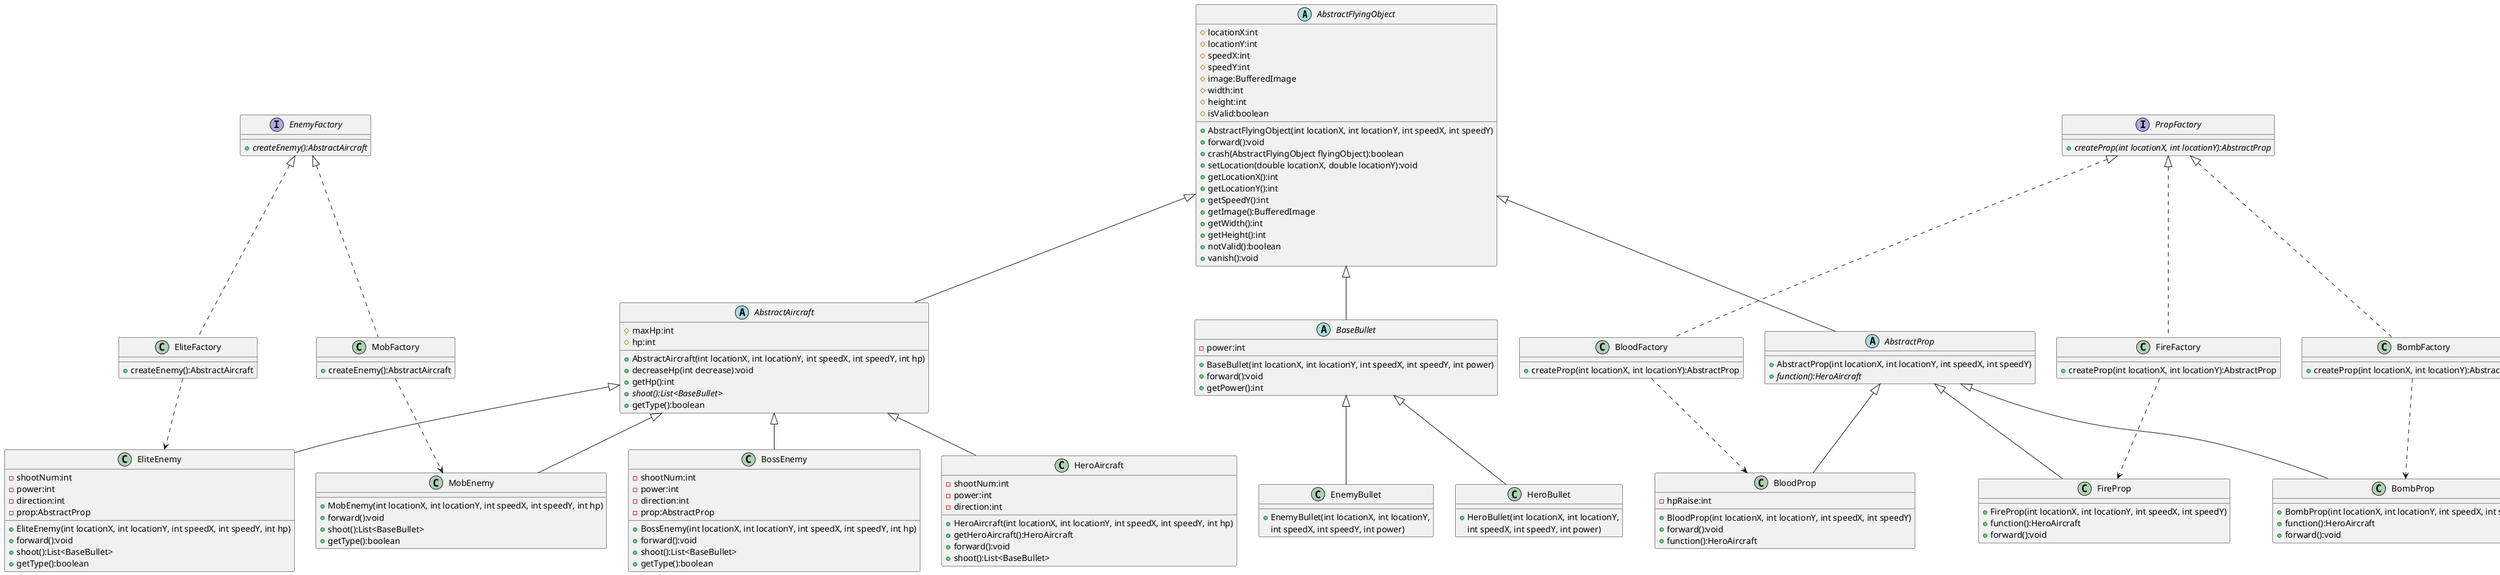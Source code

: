 @startuml
'https://plantuml.com/class-diagram

abstract class AbstractFlyingObject
{
    # locationX:int
    # locationY:int
    # speedX:int
    # speedY:int
    # image:BufferedImage
    # width:int
    # height:int
    # isValid:boolean

    + AbstractFlyingObject(int locationX, int locationY, int speedX, int speedY)
    + forward():void
    + crash(AbstractFlyingObject flyingObject):boolean
    + setLocation(double locationX, double locationY):void
    + getLocationX():int
    + getLocationY():int
    + getSpeedY():int
    + getImage():BufferedImage
    + getWidth():int
    + getHeight():int
    + notValid():boolean
    + vanish():void
}
abstract class AbstractAircraft
{
	# maxHp:int
    # hp:int
    + AbstractAircraft(int locationX, int locationY, int speedX, int speedY, int hp)
    + decreaseHp(int decrease):void
    + getHp():int
    + {abstract} shoot():List<BaseBullet>
    + getType():boolean
 }


class HeroAircraft {
    - shootNum:int
    - power:int
    - direction:int
    + HeroAircraft(int locationX, int locationY, int speedX, int speedY, int hp)
    + getHeroAircraft():HeroAircraft
    + forward():void
    + shoot():List<BaseBullet>
}

AbstractAircraft <|-- HeroAircraft

class MobEnemy {
    + MobEnemy(int locationX, int locationY, int speedX, int speedY, int hp)
    + forward():void
    + shoot():List<BaseBullet>
    + getType():boolean
}
AbstractAircraft <|-- MobEnemy

class EliteEnemy {
    - shootNum:int
    - power:int
    - direction:int
    - prop:AbstractProp
    + EliteEnemy(int locationX, int locationY, int speedX, int speedY, int hp)
    + forward():void
    + shoot():List<BaseBullet>
    + getType():boolean
}
AbstractAircraft <|--EliteEnemy

class BossEnemy {
    - shootNum:int
    - power:int
    - direction:int
    - prop:AbstractProp
    + BossEnemy(int locationX, int locationY, int speedX, int speedY, int hp)
    + forward():void
    + shoot():List<BaseBullet>
    + getType():boolean
}
AbstractAircraft <|--BossEnemy

interface EnemyFactory {
    + {abstract} createEnemy():AbstractAircraft
}

class MobFactory {
    + createEnemy():AbstractAircraft
}

class EliteFactory {
    + createEnemy():AbstractAircraft
}

EnemyFactory <|.. MobFactory
EnemyFactory <|.. EliteFactory
MobFactory ..> MobEnemy
EliteFactory ..> EliteEnemy




abstract class BaseBullet
{
    - power:int
    + BaseBullet(int locationX, int locationY, int speedX, int speedY, int power)
    + forward():void
	+ getPower():int
}

class HeroBullet {
    + HeroBullet(int locationX, int locationY,
     int speedX, int speedY, int power)
}

class EnemyBullet {
    + EnemyBullet(int locationX, int locationY,
     int speedX, int speedY, int power)
}

BaseBullet <|-- HeroBullet
BaseBullet <|-- EnemyBullet

abstract class AbstractProp
{
    + AbstractProp(int locationX, int locationY, int speedX, int speedY)
    + {abstract} function():HeroAircraft
}

class BloodProp {
    - hpRaise:int
    + BloodProp(int locationX, int locationY, int speedX, int speedY)
    + forward():void
    + function():HeroAircraft
}

class FireProp{
    + FireProp(int locationX, int locationY, int speedX, int speedY)
    + function():HeroAircraft
    + forward():void
}

class BombProp{
    + BombProp(int locationX, int locationY, int speedX, int speedY)
    + function():HeroAircraft
    + forward():void
}

AbstractProp <|-- BloodProp
AbstractProp <|-- FireProp
AbstractProp <|-- BombProp

interface PropFactory {
    + {abstract} createProp(int locationX, int locationY):AbstractProp
}

class BloodFactory {
    + createProp(int locationX, int locationY):AbstractProp
}

class FireFactory {
    + createProp(int locationX, int locationY):AbstractProp
}

class BombFactory {
    + createProp(int locationX, int locationY):AbstractProp
}

PropFactory <|.. BloodFactory
PropFactory <|.. FireFactory
PropFactory <|.. BombFactory
BloodFactory ..> BloodProp
FireFactory ..> FireProp
BombFactory ..> BombProp



AbstractFlyingObject <|-- AbstractAircraft
AbstractFlyingObject <|-- BaseBullet
AbstractFlyingObject <|-- AbstractProp

@enduml